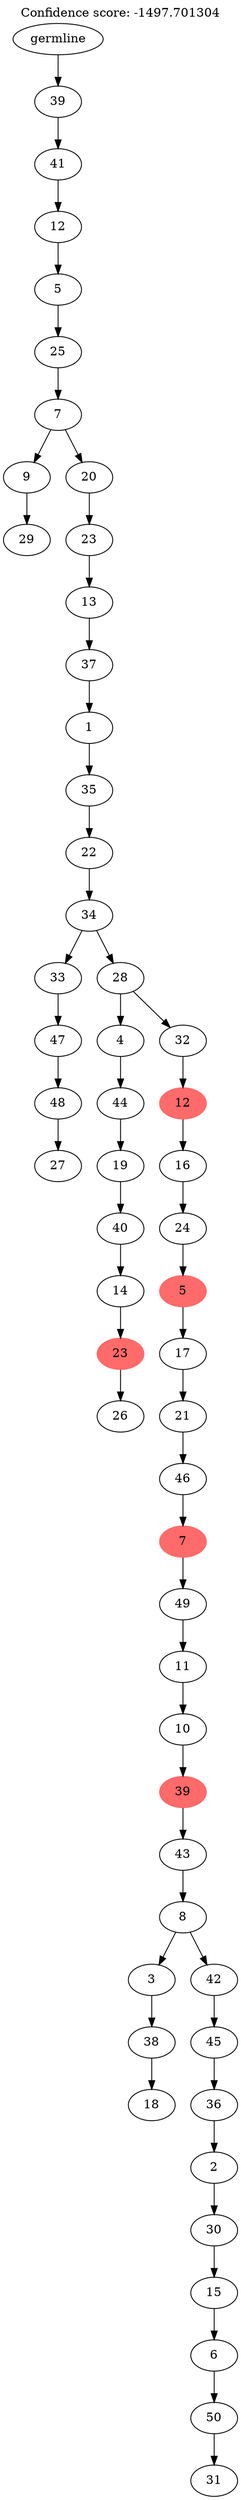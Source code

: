 digraph g {
	"54" -> "55";
	"55" [label="29"];
	"52" -> "53";
	"53" [label="27"];
	"51" -> "52";
	"52" [label="48"];
	"50" -> "51";
	"51" [label="47"];
	"48" -> "49";
	"49" [label="26"];
	"47" -> "48";
	"48" [color=indianred1, style=filled, label="23"];
	"46" -> "47";
	"47" [label="14"];
	"45" -> "46";
	"46" [label="40"];
	"44" -> "45";
	"45" [label="19"];
	"43" -> "44";
	"44" [label="44"];
	"41" -> "42";
	"42" [label="18"];
	"40" -> "41";
	"41" [label="38"];
	"38" -> "39";
	"39" [label="31"];
	"37" -> "38";
	"38" [label="50"];
	"36" -> "37";
	"37" [label="6"];
	"35" -> "36";
	"36" [label="15"];
	"34" -> "35";
	"35" [label="30"];
	"33" -> "34";
	"34" [label="2"];
	"32" -> "33";
	"33" [label="36"];
	"31" -> "32";
	"32" [label="45"];
	"30" -> "31";
	"31" [label="42"];
	"30" -> "40";
	"40" [label="3"];
	"29" -> "30";
	"30" [label="8"];
	"28" -> "29";
	"29" [label="43"];
	"27" -> "28";
	"28" [color=indianred1, style=filled, label="39"];
	"26" -> "27";
	"27" [label="10"];
	"25" -> "26";
	"26" [label="11"];
	"24" -> "25";
	"25" [label="49"];
	"23" -> "24";
	"24" [color=indianred1, style=filled, label="7"];
	"22" -> "23";
	"23" [label="46"];
	"21" -> "22";
	"22" [label="21"];
	"20" -> "21";
	"21" [label="17"];
	"19" -> "20";
	"20" [color=indianred1, style=filled, label="5"];
	"18" -> "19";
	"19" [label="24"];
	"17" -> "18";
	"18" [label="16"];
	"16" -> "17";
	"17" [color=indianred1, style=filled, label="12"];
	"15" -> "16";
	"16" [label="32"];
	"15" -> "43";
	"43" [label="4"];
	"14" -> "15";
	"15" [label="28"];
	"14" -> "50";
	"50" [label="33"];
	"13" -> "14";
	"14" [label="34"];
	"12" -> "13";
	"13" [label="22"];
	"11" -> "12";
	"12" [label="35"];
	"10" -> "11";
	"11" [label="1"];
	"9" -> "10";
	"10" [label="37"];
	"8" -> "9";
	"9" [label="13"];
	"7" -> "8";
	"8" [label="23"];
	"6" -> "7";
	"7" [label="20"];
	"6" -> "54";
	"54" [label="9"];
	"5" -> "6";
	"6" [label="7"];
	"4" -> "5";
	"5" [label="25"];
	"3" -> "4";
	"4" [label="5"];
	"2" -> "3";
	"3" [label="12"];
	"1" -> "2";
	"2" [label="41"];
	"0" -> "1";
	"1" [label="39"];
	"0" [label="germline"];
	labelloc="t";
	label="Confidence score: -1497.701304";
}
